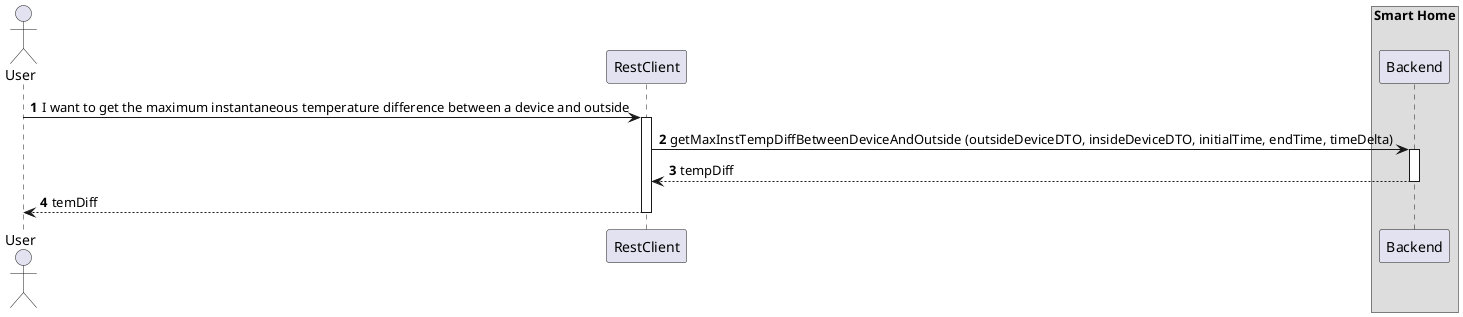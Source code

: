@startuml
'https://plantuml.com/sequence-diagram

!pragma layout smetana

autonumber

actor "User" as User
participant "RestClient" as RC
box "Smart Home"
    participant "Backend" as BE
end box

User -> RC : I want to get the maximum instantaneous temperature difference between a device and outside
activate RC

RC -> BE : getMaxInstTempDiffBetweenDeviceAndOutside (outsideDeviceDTO, insideDeviceDTO, initialTime, endTime, timeDelta)
activate BE

BE --> RC : tempDiff
deactivate BE

RC --> User : temDiff
deactivate RC

@enduml